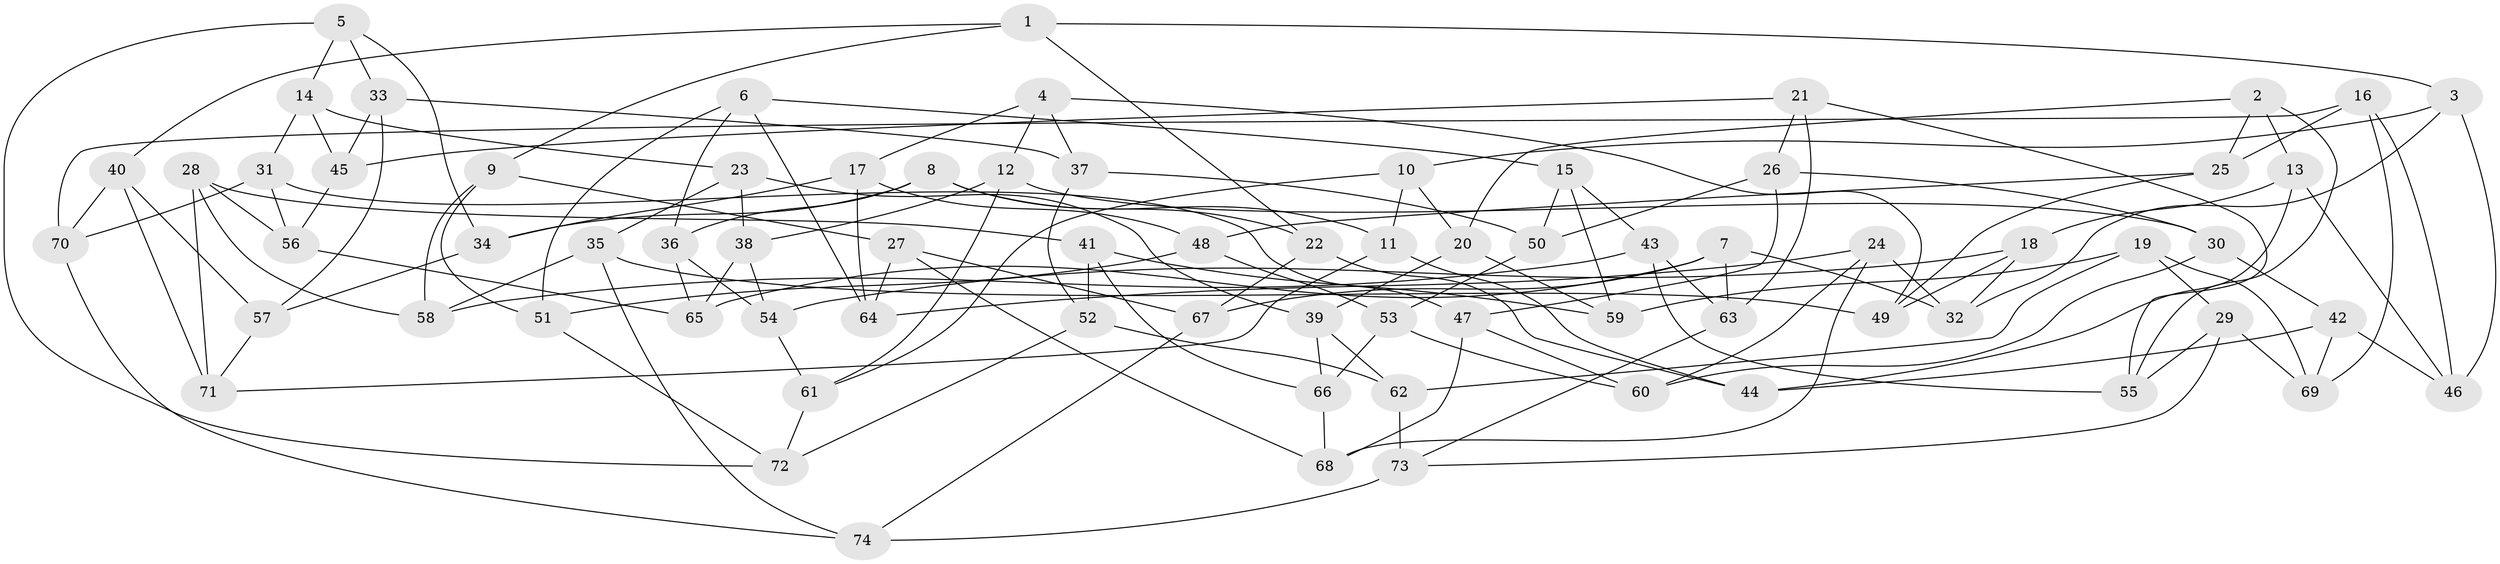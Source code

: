 // Generated by graph-tools (version 1.1) at 2025/37/03/09/25 02:37:56]
// undirected, 74 vertices, 148 edges
graph export_dot {
graph [start="1"]
  node [color=gray90,style=filled];
  1;
  2;
  3;
  4;
  5;
  6;
  7;
  8;
  9;
  10;
  11;
  12;
  13;
  14;
  15;
  16;
  17;
  18;
  19;
  20;
  21;
  22;
  23;
  24;
  25;
  26;
  27;
  28;
  29;
  30;
  31;
  32;
  33;
  34;
  35;
  36;
  37;
  38;
  39;
  40;
  41;
  42;
  43;
  44;
  45;
  46;
  47;
  48;
  49;
  50;
  51;
  52;
  53;
  54;
  55;
  56;
  57;
  58;
  59;
  60;
  61;
  62;
  63;
  64;
  65;
  66;
  67;
  68;
  69;
  70;
  71;
  72;
  73;
  74;
  1 -- 3;
  1 -- 40;
  1 -- 22;
  1 -- 9;
  2 -- 20;
  2 -- 13;
  2 -- 55;
  2 -- 25;
  3 -- 46;
  3 -- 32;
  3 -- 10;
  4 -- 37;
  4 -- 12;
  4 -- 49;
  4 -- 17;
  5 -- 72;
  5 -- 14;
  5 -- 33;
  5 -- 34;
  6 -- 15;
  6 -- 36;
  6 -- 51;
  6 -- 64;
  7 -- 65;
  7 -- 32;
  7 -- 67;
  7 -- 63;
  8 -- 34;
  8 -- 11;
  8 -- 36;
  8 -- 22;
  9 -- 58;
  9 -- 27;
  9 -- 51;
  10 -- 11;
  10 -- 20;
  10 -- 61;
  11 -- 44;
  11 -- 71;
  12 -- 30;
  12 -- 61;
  12 -- 38;
  13 -- 46;
  13 -- 18;
  13 -- 44;
  14 -- 45;
  14 -- 23;
  14 -- 31;
  15 -- 59;
  15 -- 43;
  15 -- 50;
  16 -- 69;
  16 -- 46;
  16 -- 25;
  16 -- 70;
  17 -- 64;
  17 -- 48;
  17 -- 34;
  18 -- 49;
  18 -- 54;
  18 -- 32;
  19 -- 29;
  19 -- 69;
  19 -- 62;
  19 -- 59;
  20 -- 39;
  20 -- 59;
  21 -- 55;
  21 -- 45;
  21 -- 26;
  21 -- 63;
  22 -- 67;
  22 -- 44;
  23 -- 39;
  23 -- 38;
  23 -- 35;
  24 -- 60;
  24 -- 68;
  24 -- 32;
  24 -- 64;
  25 -- 49;
  25 -- 48;
  26 -- 50;
  26 -- 47;
  26 -- 30;
  27 -- 67;
  27 -- 64;
  27 -- 68;
  28 -- 71;
  28 -- 58;
  28 -- 56;
  28 -- 41;
  29 -- 55;
  29 -- 73;
  29 -- 69;
  30 -- 60;
  30 -- 42;
  31 -- 56;
  31 -- 70;
  31 -- 47;
  33 -- 45;
  33 -- 57;
  33 -- 37;
  34 -- 57;
  35 -- 49;
  35 -- 58;
  35 -- 74;
  36 -- 54;
  36 -- 65;
  37 -- 50;
  37 -- 52;
  38 -- 65;
  38 -- 54;
  39 -- 62;
  39 -- 66;
  40 -- 57;
  40 -- 70;
  40 -- 71;
  41 -- 66;
  41 -- 59;
  41 -- 52;
  42 -- 46;
  42 -- 44;
  42 -- 69;
  43 -- 58;
  43 -- 63;
  43 -- 55;
  45 -- 56;
  47 -- 60;
  47 -- 68;
  48 -- 51;
  48 -- 53;
  50 -- 53;
  51 -- 72;
  52 -- 72;
  52 -- 62;
  53 -- 66;
  53 -- 60;
  54 -- 61;
  56 -- 65;
  57 -- 71;
  61 -- 72;
  62 -- 73;
  63 -- 73;
  66 -- 68;
  67 -- 74;
  70 -- 74;
  73 -- 74;
}
